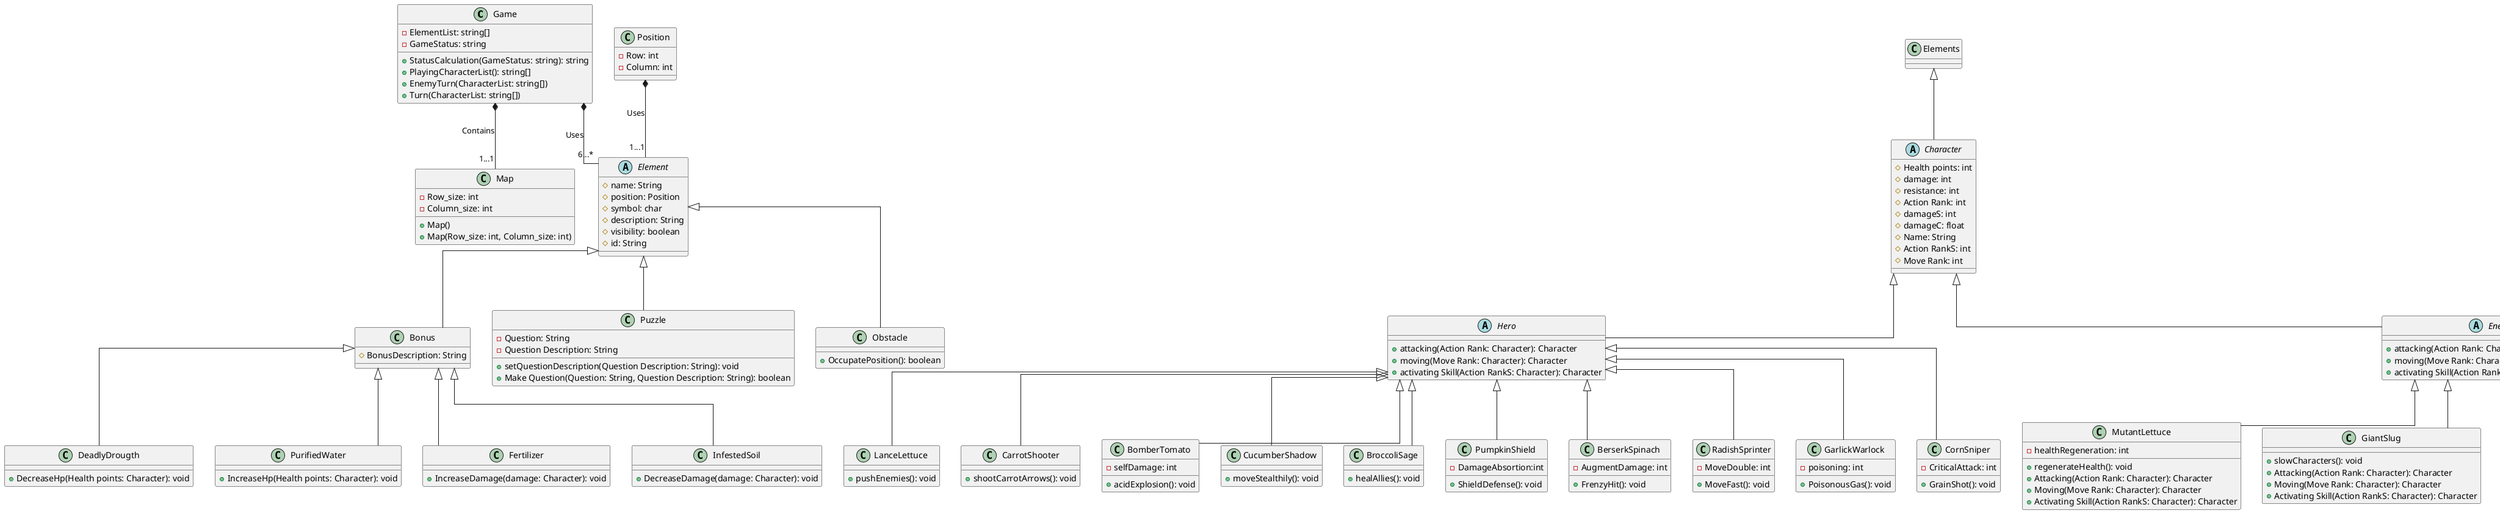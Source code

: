 // Diagramas de clases(puede estar sujeto a cambios)
// ¡¡ATENCIÓN!! lo que se subirá hoy es una optimización y otganización del codigo original
//ya que logramos acercarnos bastante a la visión definitiva que tenemos por ahora del proyecto,
//aunque esta puede cambiar durante el desarrollo, no se preveen grandes cambios

@startuml
skinparam linetype ortho
class Game {
    - ElementList: string[]
    - GameStatus: string
    + StatusCalculation(GameStatus: string): string
    + PlayingCharacterList(): string[]
    + EnemyTurn(CharacterList: string[])
    + Turn(CharacterList: string[])
}

class Map {
    - Row_size: int
    - Column_size: int
    + Map()
    + Map(Row_size: int, Column_size: int)
}

class Position {
    - Row: int
    - Column: int
  
}

 abstract class  Element { 
    # name: String
    # position: Position
    # symbol: char 
    # description: String
    # visibility: boolean
    # id: String
}

class Bonus extends Element{
    # BonusDescription: String
}

class DeadlyDrougth extends Bonus{
    +DecreaseHp(Health points: Character): void
}

class PurifiedWater extends Bonus{
     +IncreaseHp(Health points: Character): void
}

class Fertilizer extends Bonus{
     +IncreaseDamage(damage: Character): void
}

class InfestedSoil extends Bonus{
     +DecreaseDamage(damage: Character): void
}

class Puzzle extends Element{
    - Question: String
    - Question Description: String
    + setQuestionDescription(Question Description: String): void
    + Make Question(Question: String, Question Description: String): boolean
}

class Obstacle extends Element{
    + OccupatePosition(): boolean
}

 abstract class  Character extends Elements {
    # Health points: int
    # damage: int
    # resistance: int
    # Action Rank: int
    # damageS: int
    # damageC: float
    # Name: String
    # Action RankS: int
    # Move Rank: int
}
abstract class  Hero extends Character {
    + attacking(Action Rank: Character): Character
    + moving(Move Rank: Character): Character
    + activating Skill(Action RankS: Character): Character  
}
class LanceLettuce extends Hero {
    + pushEnemies(): void
}
class CarrotShooter extends Hero {
    + shootCarrotArrows(): void
}
class BomberTomato extends Hero {
    - selfDamage: int
    + acidExplosion(): void
}
class CucumberShadow extends Hero {
    + moveStealthily(): void
}
class BroccoliSage extends Hero {
    + healAllies(): void
}
class PumpkinShield extends Hero {
    - DamageAbsortion:int
    + ShieldDefense(): void
}
class BerserkSpinach extends Hero {
    - AugmentDamage: int
    + FrenzyHit(): void
}
class RadishSprinter extends Hero{
    - MoveDouble: int
    + MoveFast(): void
}
class GarlickWarlock extends Hero{
    - poisoning: int
    + PoisonousGas(): void
}
class CornSniper extends Hero{
    - CriticalAttack: int
    + GrainShot(): void
}
abstract class Enemy extends Character {
    + attacking(Action Rank: Character): Character
    + moving(Move Rank: Character): Character
    + activating Skill(Action RankS: Character): Character
}
class MutantLettuce extends Enemy{
    - healthRegeneration: int 
    +regenerateHealth(): void
    + Attacking(Action Rank: Character): Character
    + Moving(Move Rank: Character): Character
    + Activating Skill(Action RankS: Character): Character
}
class GiantSlug extends Enemy{
    + slowCharacters(): void
    + Attacking(Action Rank: Character): Character
    + Moving(Move Rank: Character): Character
    + Activating Skill(Action RankS: Character): Character
}
class KillerBee extends Enemy{
    - poisonDamage: int
    + applyPoison(): void
    + Attacking(Action Rank: Character): Character
    + Moving(Move Rank: Character): Character
    + Activating Skill(Action RankS: Character): Character
}
class MoleDigger extends Enemy{
    + dig(): void
    + Attacking(Action Rank: Character): Character
    + Moving(Move Rank: Character): Character
    + Activating Skill(Action RankS: Character): Character
}
class ToxicMushroom extends Enemy{
    + explodeOnDeath(): void
    + Attacking(Action Rank: Character): Character
    + Moving(Move Rank: Character): Character
    + Activating Skill(Action RankS: Character): Character
}
Game *-- "1...1"Map : Contains
Position *--"1...1" Element : Uses
Game *--"6...*"  Element : Uses

